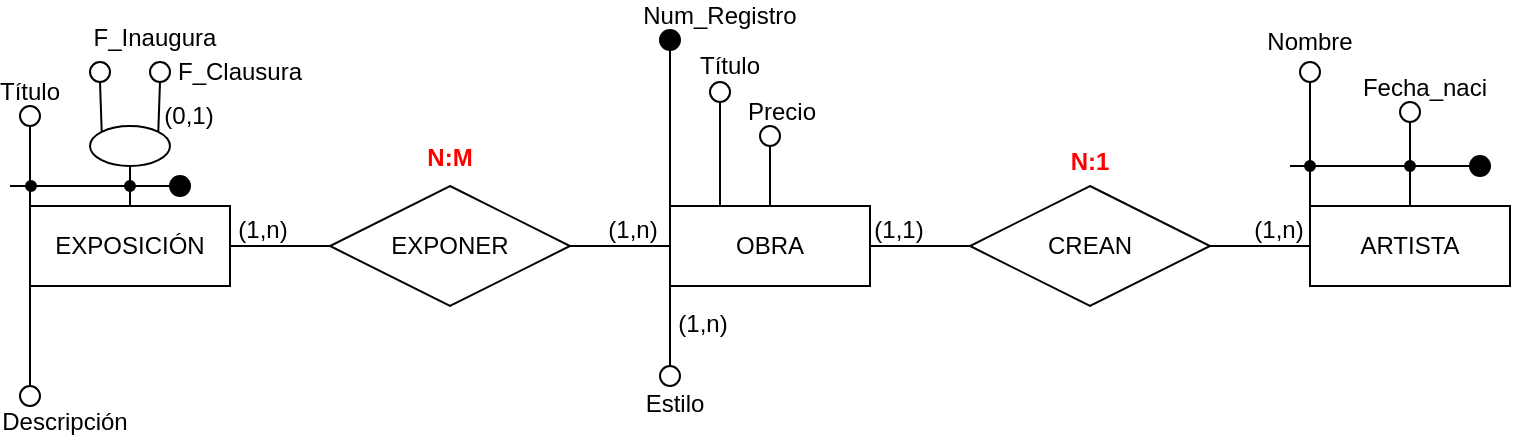<mxfile version="24.7.17" pages="2">
  <diagram id="jrr0dy3oa-D02tdQUbo1" name="ESQUEMA E-R">
    <mxGraphModel dx="757" dy="447" grid="1" gridSize="10" guides="1" tooltips="1" connect="1" arrows="1" fold="1" page="1" pageScale="1" pageWidth="827" pageHeight="1169" math="0" shadow="0">
      <root>
        <mxCell id="0" />
        <mxCell id="1" parent="0" />
        <mxCell id="ZvWubD1o9befK8H699vl-6" style="edgeStyle=orthogonalEdgeStyle;rounded=0;orthogonalLoop=1;jettySize=auto;html=1;exitX=1;exitY=0.5;exitDx=0;exitDy=0;entryX=0;entryY=0.5;entryDx=0;entryDy=0;endArrow=none;endFill=0;" parent="1" source="ZvWubD1o9befK8H699vl-1" target="ZvWubD1o9befK8H699vl-4" edge="1">
          <mxGeometry relative="1" as="geometry" />
        </mxCell>
        <mxCell id="ZvWubD1o9befK8H699vl-11" style="edgeStyle=orthogonalEdgeStyle;rounded=0;orthogonalLoop=1;jettySize=auto;html=1;exitX=0;exitY=0;exitDx=0;exitDy=0;entryX=0.5;entryY=1;entryDx=0;entryDy=0;endArrow=none;endFill=0;" parent="1" source="ZvWubD1o9befK8H699vl-1" target="ZvWubD1o9befK8H699vl-10" edge="1">
          <mxGeometry relative="1" as="geometry" />
        </mxCell>
        <mxCell id="ZvWubD1o9befK8H699vl-23" style="edgeStyle=orthogonalEdgeStyle;rounded=0;orthogonalLoop=1;jettySize=auto;html=1;exitX=0;exitY=1;exitDx=0;exitDy=0;entryX=0.5;entryY=0;entryDx=0;entryDy=0;endArrow=none;endFill=0;" parent="1" source="ZvWubD1o9befK8H699vl-1" target="ZvWubD1o9befK8H699vl-22" edge="1">
          <mxGeometry relative="1" as="geometry" />
        </mxCell>
        <mxCell id="ZvWubD1o9befK8H699vl-26" style="edgeStyle=orthogonalEdgeStyle;rounded=0;orthogonalLoop=1;jettySize=auto;html=1;exitX=0.5;exitY=0;exitDx=0;exitDy=0;entryX=0.5;entryY=1;entryDx=0;entryDy=0;endArrow=none;endFill=0;" parent="1" source="ZvWubD1o9befK8H699vl-1" target="ZvWubD1o9befK8H699vl-25" edge="1">
          <mxGeometry relative="1" as="geometry" />
        </mxCell>
        <mxCell id="ZvWubD1o9befK8H699vl-1" value="EXPOSICIÓN" style="whiteSpace=wrap;html=1;align=center;" parent="1" vertex="1">
          <mxGeometry x="20" y="230" width="100" height="40" as="geometry" />
        </mxCell>
        <mxCell id="ZvWubD1o9befK8H699vl-8" style="edgeStyle=orthogonalEdgeStyle;rounded=0;orthogonalLoop=1;jettySize=auto;html=1;exitX=1;exitY=0.5;exitDx=0;exitDy=0;entryX=0;entryY=0.5;entryDx=0;entryDy=0;endArrow=none;endFill=0;" parent="1" source="ZvWubD1o9befK8H699vl-2" target="ZvWubD1o9befK8H699vl-5" edge="1">
          <mxGeometry relative="1" as="geometry" />
        </mxCell>
        <mxCell id="ZvWubD1o9befK8H699vl-39" style="edgeStyle=orthogonalEdgeStyle;rounded=0;orthogonalLoop=1;jettySize=auto;html=1;exitX=0;exitY=0;exitDx=0;exitDy=0;entryX=0.5;entryY=1;entryDx=0;entryDy=0;endArrow=none;endFill=0;" parent="1" source="ZvWubD1o9befK8H699vl-2" target="ZvWubD1o9befK8H699vl-38" edge="1">
          <mxGeometry relative="1" as="geometry" />
        </mxCell>
        <mxCell id="ZvWubD1o9befK8H699vl-41" style="edgeStyle=orthogonalEdgeStyle;rounded=0;orthogonalLoop=1;jettySize=auto;html=1;exitX=0.25;exitY=0;exitDx=0;exitDy=0;entryX=0.5;entryY=1;entryDx=0;entryDy=0;endArrow=none;endFill=0;" parent="1" source="ZvWubD1o9befK8H699vl-2" target="ZvWubD1o9befK8H699vl-40" edge="1">
          <mxGeometry relative="1" as="geometry" />
        </mxCell>
        <mxCell id="ZvWubD1o9befK8H699vl-43" style="edgeStyle=orthogonalEdgeStyle;rounded=0;orthogonalLoop=1;jettySize=auto;html=1;exitX=0.5;exitY=0;exitDx=0;exitDy=0;entryX=0.5;entryY=1;entryDx=0;entryDy=0;endArrow=none;endFill=0;" parent="1" source="ZvWubD1o9befK8H699vl-2" target="ZvWubD1o9befK8H699vl-42" edge="1">
          <mxGeometry relative="1" as="geometry" />
        </mxCell>
        <mxCell id="ZvWubD1o9befK8H699vl-50" style="edgeStyle=orthogonalEdgeStyle;rounded=0;orthogonalLoop=1;jettySize=auto;html=1;exitX=0;exitY=1;exitDx=0;exitDy=0;entryX=0.5;entryY=0;entryDx=0;entryDy=0;endArrow=none;endFill=0;" parent="1" source="ZvWubD1o9befK8H699vl-2" target="ZvWubD1o9befK8H699vl-49" edge="1">
          <mxGeometry relative="1" as="geometry" />
        </mxCell>
        <mxCell id="ZvWubD1o9befK8H699vl-2" value="OBRA" style="whiteSpace=wrap;html=1;align=center;" parent="1" vertex="1">
          <mxGeometry x="340" y="230" width="100" height="40" as="geometry" />
        </mxCell>
        <mxCell id="ZvWubD1o9befK8H699vl-54" style="edgeStyle=orthogonalEdgeStyle;rounded=0;orthogonalLoop=1;jettySize=auto;html=1;exitX=0;exitY=0;exitDx=0;exitDy=0;entryX=0.5;entryY=1;entryDx=0;entryDy=0;endArrow=none;endFill=0;" parent="1" source="ZvWubD1o9befK8H699vl-3" target="ZvWubD1o9befK8H699vl-53" edge="1">
          <mxGeometry relative="1" as="geometry" />
        </mxCell>
        <mxCell id="ZvWubD1o9befK8H699vl-3" value="ARTISTA" style="whiteSpace=wrap;html=1;align=center;" parent="1" vertex="1">
          <mxGeometry x="660" y="230" width="100" height="40" as="geometry" />
        </mxCell>
        <mxCell id="ZvWubD1o9befK8H699vl-7" style="edgeStyle=orthogonalEdgeStyle;rounded=0;orthogonalLoop=1;jettySize=auto;html=1;exitX=1;exitY=0.5;exitDx=0;exitDy=0;endArrow=none;endFill=0;" parent="1" source="ZvWubD1o9befK8H699vl-4" target="ZvWubD1o9befK8H699vl-2" edge="1">
          <mxGeometry relative="1" as="geometry" />
        </mxCell>
        <mxCell id="ZvWubD1o9befK8H699vl-4" value="EXPONER" style="shape=rhombus;perimeter=rhombusPerimeter;whiteSpace=wrap;html=1;align=center;" parent="1" vertex="1">
          <mxGeometry x="170" y="220" width="120" height="60" as="geometry" />
        </mxCell>
        <mxCell id="ZvWubD1o9befK8H699vl-9" style="edgeStyle=orthogonalEdgeStyle;rounded=0;orthogonalLoop=1;jettySize=auto;html=1;exitX=1;exitY=0.5;exitDx=0;exitDy=0;entryX=0;entryY=0.5;entryDx=0;entryDy=0;endArrow=none;endFill=0;" parent="1" source="ZvWubD1o9befK8H699vl-5" target="ZvWubD1o9befK8H699vl-3" edge="1">
          <mxGeometry relative="1" as="geometry" />
        </mxCell>
        <mxCell id="ZvWubD1o9befK8H699vl-5" value="CREAN" style="shape=rhombus;perimeter=rhombusPerimeter;whiteSpace=wrap;html=1;align=center;" parent="1" vertex="1">
          <mxGeometry x="490" y="220" width="120" height="60" as="geometry" />
        </mxCell>
        <mxCell id="ZvWubD1o9befK8H699vl-10" value="" style="ellipse;whiteSpace=wrap;html=1;aspect=fixed;" parent="1" vertex="1">
          <mxGeometry x="15" y="180" width="10" height="10" as="geometry" />
        </mxCell>
        <mxCell id="ZvWubD1o9befK8H699vl-21" value="Título" style="text;html=1;strokeColor=none;fillColor=none;align=center;verticalAlign=middle;whiteSpace=wrap;rounded=0;" parent="1" vertex="1">
          <mxGeometry x="5" y="168" width="30" height="10" as="geometry" />
        </mxCell>
        <mxCell id="ZvWubD1o9befK8H699vl-22" value="" style="ellipse;whiteSpace=wrap;html=1;aspect=fixed;" parent="1" vertex="1">
          <mxGeometry x="15" y="320" width="10" height="10" as="geometry" />
        </mxCell>
        <mxCell id="ZvWubD1o9befK8H699vl-24" value="Descripción" style="text;html=1;strokeColor=none;fillColor=none;align=center;verticalAlign=middle;whiteSpace=wrap;rounded=0;" parent="1" vertex="1">
          <mxGeometry x="5" y="333" width="65" height="10" as="geometry" />
        </mxCell>
        <mxCell id="ZvWubD1o9befK8H699vl-25" value="" style="ellipse;whiteSpace=wrap;html=1;" parent="1" vertex="1">
          <mxGeometry x="50" y="190" width="40" height="20" as="geometry" />
        </mxCell>
        <mxCell id="ZvWubD1o9befK8H699vl-29" style="edgeStyle=orthogonalEdgeStyle;rounded=0;orthogonalLoop=1;jettySize=auto;html=1;exitX=0.5;exitY=1;exitDx=0;exitDy=0;entryX=0;entryY=0;entryDx=0;entryDy=0;endArrow=none;endFill=0;" parent="1" source="ZvWubD1o9befK8H699vl-27" target="ZvWubD1o9befK8H699vl-25" edge="1">
          <mxGeometry relative="1" as="geometry" />
        </mxCell>
        <mxCell id="ZvWubD1o9befK8H699vl-27" value="" style="ellipse;whiteSpace=wrap;html=1;aspect=fixed;" parent="1" vertex="1">
          <mxGeometry x="50" y="158" width="10" height="10" as="geometry" />
        </mxCell>
        <mxCell id="ZvWubD1o9befK8H699vl-30" style="edgeStyle=orthogonalEdgeStyle;rounded=0;orthogonalLoop=1;jettySize=auto;html=1;exitX=0.5;exitY=1;exitDx=0;exitDy=0;entryX=1;entryY=0;entryDx=0;entryDy=0;endArrow=none;endFill=0;" parent="1" source="ZvWubD1o9befK8H699vl-28" target="ZvWubD1o9befK8H699vl-25" edge="1">
          <mxGeometry relative="1" as="geometry" />
        </mxCell>
        <mxCell id="ZvWubD1o9befK8H699vl-28" value="" style="ellipse;whiteSpace=wrap;html=1;aspect=fixed;" parent="1" vertex="1">
          <mxGeometry x="80" y="158" width="10" height="10" as="geometry" />
        </mxCell>
        <mxCell id="ZvWubD1o9befK8H699vl-31" value="F_Inaugura" style="text;html=1;strokeColor=none;fillColor=none;align=center;verticalAlign=middle;whiteSpace=wrap;rounded=0;" parent="1" vertex="1">
          <mxGeometry x="50" y="140" width="65" height="12" as="geometry" />
        </mxCell>
        <mxCell id="ZvWubD1o9befK8H699vl-32" value="F_Clausura" style="text;html=1;strokeColor=none;fillColor=none;align=center;verticalAlign=middle;whiteSpace=wrap;rounded=0;" parent="1" vertex="1">
          <mxGeometry x="90" y="158" width="70" height="10" as="geometry" />
        </mxCell>
        <mxCell id="ZvWubD1o9befK8H699vl-33" value="(0,1)" style="text;html=1;strokeColor=none;fillColor=none;align=center;verticalAlign=middle;whiteSpace=wrap;rounded=0;" parent="1" vertex="1">
          <mxGeometry x="87" y="180" width="25" height="10" as="geometry" />
        </mxCell>
        <mxCell id="ZvWubD1o9befK8H699vl-34" value="" style="line;strokeWidth=1;rotatable=0;dashed=0;labelPosition=right;align=left;verticalAlign=middle;spacingTop=0;spacingLeft=6;points=[];portConstraint=eastwest;" parent="1" vertex="1">
          <mxGeometry x="10" y="215" width="80" height="10" as="geometry" />
        </mxCell>
        <mxCell id="ZvWubD1o9befK8H699vl-35" value="" style="ellipse;whiteSpace=wrap;html=1;aspect=fixed;fillColor=#000000;" parent="1" vertex="1">
          <mxGeometry x="90" y="215" width="10" height="10" as="geometry" />
        </mxCell>
        <mxCell id="ZvWubD1o9befK8H699vl-36" value="" style="ellipse;whiteSpace=wrap;html=1;aspect=fixed;fillColor=#000000;" parent="1" vertex="1">
          <mxGeometry x="18" y="217.5" width="5" height="5" as="geometry" />
        </mxCell>
        <mxCell id="ZvWubD1o9befK8H699vl-37" value="" style="ellipse;whiteSpace=wrap;html=1;aspect=fixed;fillColor=#000000;" parent="1" vertex="1">
          <mxGeometry x="67.5" y="217.5" width="5" height="5" as="geometry" />
        </mxCell>
        <mxCell id="ZvWubD1o9befK8H699vl-38" value="" style="ellipse;whiteSpace=wrap;html=1;aspect=fixed;fillColor=#000000;" parent="1" vertex="1">
          <mxGeometry x="335" y="142" width="10" height="10" as="geometry" />
        </mxCell>
        <mxCell id="ZvWubD1o9befK8H699vl-40" value="" style="ellipse;whiteSpace=wrap;html=1;aspect=fixed;" parent="1" vertex="1">
          <mxGeometry x="360" y="168" width="10" height="10" as="geometry" />
        </mxCell>
        <mxCell id="ZvWubD1o9befK8H699vl-42" value="" style="ellipse;whiteSpace=wrap;html=1;aspect=fixed;" parent="1" vertex="1">
          <mxGeometry x="385" y="190" width="10" height="10" as="geometry" />
        </mxCell>
        <mxCell id="ZvWubD1o9befK8H699vl-44" value="Num_Registro" style="text;html=1;strokeColor=none;fillColor=none;align=center;verticalAlign=middle;whiteSpace=wrap;rounded=0;" parent="1" vertex="1">
          <mxGeometry x="325" y="130" width="80" height="9" as="geometry" />
        </mxCell>
        <mxCell id="ZvWubD1o9befK8H699vl-45" value="Título" style="text;html=1;strokeColor=none;fillColor=none;align=center;verticalAlign=middle;whiteSpace=wrap;rounded=0;" parent="1" vertex="1">
          <mxGeometry x="355" y="156" width="30" height="8" as="geometry" />
        </mxCell>
        <mxCell id="ZvWubD1o9befK8H699vl-46" value="Precio" style="text;html=1;strokeColor=none;fillColor=none;align=center;verticalAlign=middle;whiteSpace=wrap;rounded=0;" parent="1" vertex="1">
          <mxGeometry x="378" y="178" width="36" height="10" as="geometry" />
        </mxCell>
        <mxCell id="ZvWubD1o9befK8H699vl-49" value="" style="ellipse;whiteSpace=wrap;html=1;aspect=fixed;" parent="1" vertex="1">
          <mxGeometry x="335" y="310" width="10" height="10" as="geometry" />
        </mxCell>
        <mxCell id="ZvWubD1o9befK8H699vl-51" value="Estilo" style="text;html=1;strokeColor=none;fillColor=none;align=center;verticalAlign=middle;whiteSpace=wrap;rounded=0;" parent="1" vertex="1">
          <mxGeometry x="325" y="324" width="35" height="10" as="geometry" />
        </mxCell>
        <mxCell id="ZvWubD1o9befK8H699vl-52" value="(1,n)" style="text;html=1;strokeColor=none;fillColor=none;align=center;verticalAlign=middle;whiteSpace=wrap;rounded=0;" parent="1" vertex="1">
          <mxGeometry x="344" y="284" width="25" height="10" as="geometry" />
        </mxCell>
        <mxCell id="ZvWubD1o9befK8H699vl-53" value="" style="ellipse;whiteSpace=wrap;html=1;aspect=fixed;" parent="1" vertex="1">
          <mxGeometry x="655" y="158" width="10" height="10" as="geometry" />
        </mxCell>
        <mxCell id="ZvWubD1o9befK8H699vl-58" style="edgeStyle=orthogonalEdgeStyle;rounded=0;orthogonalLoop=1;jettySize=auto;html=1;exitX=0.5;exitY=1;exitDx=0;exitDy=0;entryX=0.5;entryY=0;entryDx=0;entryDy=0;endArrow=none;endFill=0;" parent="1" source="ZvWubD1o9befK8H699vl-55" target="ZvWubD1o9befK8H699vl-3" edge="1">
          <mxGeometry relative="1" as="geometry" />
        </mxCell>
        <mxCell id="ZvWubD1o9befK8H699vl-55" value="" style="ellipse;whiteSpace=wrap;html=1;aspect=fixed;" parent="1" vertex="1">
          <mxGeometry x="705" y="178" width="10" height="10" as="geometry" />
        </mxCell>
        <mxCell id="ZvWubD1o9befK8H699vl-56" value="Nombre" style="text;html=1;strokeColor=none;fillColor=none;align=center;verticalAlign=middle;whiteSpace=wrap;rounded=0;" parent="1" vertex="1">
          <mxGeometry x="635" y="144" width="50" height="8" as="geometry" />
        </mxCell>
        <mxCell id="ZvWubD1o9befK8H699vl-57" value="Fecha_naci" style="text;html=1;strokeColor=none;fillColor=none;align=center;verticalAlign=middle;whiteSpace=wrap;rounded=0;" parent="1" vertex="1">
          <mxGeometry x="685" y="164" width="65" height="14" as="geometry" />
        </mxCell>
        <mxCell id="ZvWubD1o9befK8H699vl-59" value="" style="endArrow=none;html=1;rounded=0;" parent="1" source="ZvWubD1o9befK8H699vl-64" edge="1">
          <mxGeometry width="50" height="50" relative="1" as="geometry">
            <mxPoint x="650" y="210" as="sourcePoint" />
            <mxPoint x="740" y="210" as="targetPoint" />
          </mxGeometry>
        </mxCell>
        <mxCell id="ZvWubD1o9befK8H699vl-60" value="" style="ellipse;whiteSpace=wrap;html=1;aspect=fixed;fillColor=#000000;" parent="1" vertex="1">
          <mxGeometry x="740" y="205" width="10" height="10" as="geometry" />
        </mxCell>
        <mxCell id="ZvWubD1o9befK8H699vl-61" value="" style="endArrow=none;html=1;rounded=0;" parent="1" target="ZvWubD1o9befK8H699vl-62" edge="1">
          <mxGeometry width="50" height="50" relative="1" as="geometry">
            <mxPoint x="650" y="210" as="sourcePoint" />
            <mxPoint x="740" y="210" as="targetPoint" />
          </mxGeometry>
        </mxCell>
        <mxCell id="ZvWubD1o9befK8H699vl-62" value="" style="ellipse;whiteSpace=wrap;html=1;aspect=fixed;fillColor=#000000;" parent="1" vertex="1">
          <mxGeometry x="657.5" y="207.5" width="5" height="5" as="geometry" />
        </mxCell>
        <mxCell id="ZvWubD1o9befK8H699vl-63" value="" style="endArrow=none;html=1;rounded=0;" parent="1" source="ZvWubD1o9befK8H699vl-62" target="ZvWubD1o9befK8H699vl-64" edge="1">
          <mxGeometry width="50" height="50" relative="1" as="geometry">
            <mxPoint x="663" y="210" as="sourcePoint" />
            <mxPoint x="740" y="210" as="targetPoint" />
          </mxGeometry>
        </mxCell>
        <mxCell id="ZvWubD1o9befK8H699vl-64" value="" style="ellipse;whiteSpace=wrap;html=1;aspect=fixed;fillColor=#000000;" parent="1" vertex="1">
          <mxGeometry x="707.5" y="207.5" width="5" height="5" as="geometry" />
        </mxCell>
        <mxCell id="ZvWubD1o9befK8H699vl-65" value="(1,n)" style="text;html=1;strokeColor=none;fillColor=none;align=center;verticalAlign=middle;whiteSpace=wrap;rounded=0;" parent="1" vertex="1">
          <mxGeometry x="124" y="237" width="25" height="10" as="geometry" />
        </mxCell>
        <mxCell id="ZvWubD1o9befK8H699vl-66" value="(1,n)" style="text;html=1;strokeColor=none;fillColor=none;align=center;verticalAlign=middle;whiteSpace=wrap;rounded=0;" parent="1" vertex="1">
          <mxGeometry x="309" y="237" width="25" height="10" as="geometry" />
        </mxCell>
        <mxCell id="ZvWubD1o9befK8H699vl-67" value="(1,1)" style="text;html=1;strokeColor=none;fillColor=none;align=center;verticalAlign=middle;whiteSpace=wrap;rounded=0;" parent="1" vertex="1">
          <mxGeometry x="442" y="237" width="25" height="10" as="geometry" />
        </mxCell>
        <mxCell id="ZvWubD1o9befK8H699vl-68" value="(1,n)" style="text;html=1;strokeColor=none;fillColor=none;align=center;verticalAlign=middle;whiteSpace=wrap;rounded=0;" parent="1" vertex="1">
          <mxGeometry x="632" y="237" width="25" height="10" as="geometry" />
        </mxCell>
        <mxCell id="-kc0M5f4T7qdMmToroDp-1" value="N:M" style="text;html=1;strokeColor=none;fillColor=none;align=center;verticalAlign=middle;whiteSpace=wrap;rounded=0;fontStyle=1;fontColor=#FF0000;" vertex="1" parent="1">
          <mxGeometry x="215" y="198.5" width="30" height="15" as="geometry" />
        </mxCell>
        <mxCell id="-kc0M5f4T7qdMmToroDp-2" value="N:1" style="text;html=1;strokeColor=none;fillColor=none;align=center;verticalAlign=middle;whiteSpace=wrap;rounded=0;fontStyle=1;fontColor=#FF0000;" vertex="1" parent="1">
          <mxGeometry x="535" y="200.5" width="30" height="15" as="geometry" />
        </mxCell>
      </root>
    </mxGraphModel>
  </diagram>
  <diagram id="9lboRr9aPYP1Yb2u0_Dd" name="ESQUEMA LÓGICO">
    <mxGraphModel dx="794" dy="564" grid="1" gridSize="10" guides="1" tooltips="1" connect="1" arrows="1" fold="1" page="1" pageScale="1" pageWidth="827" pageHeight="1169" math="0" shadow="0">
      <root>
        <mxCell id="0" />
        <mxCell id="1" parent="0" />
        <mxCell id="c4gCtp2FfZ46eNcWPrZb-1" value="EXPOSICIONES" style="shape=table;startSize=30;container=1;collapsible=1;childLayout=tableLayout;fixedRows=1;rowLines=0;fontStyle=1;align=center;resizeLast=1;html=1;" parent="1" vertex="1">
          <mxGeometry x="80" y="420" width="180" height="150" as="geometry" />
        </mxCell>
        <mxCell id="c4gCtp2FfZ46eNcWPrZb-2" value="" style="shape=tableRow;horizontal=0;startSize=0;swimlaneHead=0;swimlaneBody=0;fillColor=none;collapsible=0;dropTarget=0;points=[[0,0.5],[1,0.5]];portConstraint=eastwest;top=0;left=0;right=0;bottom=1;" parent="c4gCtp2FfZ46eNcWPrZb-1" vertex="1">
          <mxGeometry y="30" width="180" height="30" as="geometry" />
        </mxCell>
        <mxCell id="c4gCtp2FfZ46eNcWPrZb-3" value="PK" style="shape=partialRectangle;connectable=0;fillColor=none;top=0;left=0;bottom=0;right=0;fontStyle=1;overflow=hidden;whiteSpace=wrap;html=1;" parent="c4gCtp2FfZ46eNcWPrZb-2" vertex="1">
          <mxGeometry width="30" height="30" as="geometry">
            <mxRectangle width="30" height="30" as="alternateBounds" />
          </mxGeometry>
        </mxCell>
        <mxCell id="c4gCtp2FfZ46eNcWPrZb-4" value="ID_exposición" style="shape=partialRectangle;connectable=0;fillColor=none;top=0;left=0;bottom=0;right=0;align=left;spacingLeft=6;fontStyle=5;overflow=hidden;whiteSpace=wrap;html=1;" parent="c4gCtp2FfZ46eNcWPrZb-2" vertex="1">
          <mxGeometry x="30" width="150" height="30" as="geometry">
            <mxRectangle width="150" height="30" as="alternateBounds" />
          </mxGeometry>
        </mxCell>
        <mxCell id="c4gCtp2FfZ46eNcWPrZb-5" value="" style="shape=tableRow;horizontal=0;startSize=0;swimlaneHead=0;swimlaneBody=0;fillColor=none;collapsible=0;dropTarget=0;points=[[0,0.5],[1,0.5]];portConstraint=eastwest;top=0;left=0;right=0;bottom=0;" parent="c4gCtp2FfZ46eNcWPrZb-1" vertex="1">
          <mxGeometry y="60" width="180" height="30" as="geometry" />
        </mxCell>
        <mxCell id="c4gCtp2FfZ46eNcWPrZb-6" value="" style="shape=partialRectangle;connectable=0;fillColor=none;top=0;left=0;bottom=0;right=0;editable=1;overflow=hidden;whiteSpace=wrap;html=1;" parent="c4gCtp2FfZ46eNcWPrZb-5" vertex="1">
          <mxGeometry width="30" height="30" as="geometry">
            <mxRectangle width="30" height="30" as="alternateBounds" />
          </mxGeometry>
        </mxCell>
        <mxCell id="c4gCtp2FfZ46eNcWPrZb-7" value="Título" style="shape=partialRectangle;connectable=0;fillColor=none;top=0;left=0;bottom=0;right=0;align=left;spacingLeft=6;overflow=hidden;whiteSpace=wrap;html=1;" parent="c4gCtp2FfZ46eNcWPrZb-5" vertex="1">
          <mxGeometry x="30" width="150" height="30" as="geometry">
            <mxRectangle width="150" height="30" as="alternateBounds" />
          </mxGeometry>
        </mxCell>
        <mxCell id="c4gCtp2FfZ46eNcWPrZb-8" value="" style="shape=tableRow;horizontal=0;startSize=0;swimlaneHead=0;swimlaneBody=0;fillColor=none;collapsible=0;dropTarget=0;points=[[0,0.5],[1,0.5]];portConstraint=eastwest;top=0;left=0;right=0;bottom=0;" parent="c4gCtp2FfZ46eNcWPrZb-1" vertex="1">
          <mxGeometry y="90" width="180" height="30" as="geometry" />
        </mxCell>
        <mxCell id="c4gCtp2FfZ46eNcWPrZb-9" value="" style="shape=partialRectangle;connectable=0;fillColor=none;top=0;left=0;bottom=0;right=0;editable=1;overflow=hidden;whiteSpace=wrap;html=1;" parent="c4gCtp2FfZ46eNcWPrZb-8" vertex="1">
          <mxGeometry width="30" height="30" as="geometry">
            <mxRectangle width="30" height="30" as="alternateBounds" />
          </mxGeometry>
        </mxCell>
        <mxCell id="c4gCtp2FfZ46eNcWPrZb-10" value="Descripción" style="shape=partialRectangle;connectable=0;fillColor=none;top=0;left=0;bottom=0;right=0;align=left;spacingLeft=6;overflow=hidden;whiteSpace=wrap;html=1;" parent="c4gCtp2FfZ46eNcWPrZb-8" vertex="1">
          <mxGeometry x="30" width="150" height="30" as="geometry">
            <mxRectangle width="150" height="30" as="alternateBounds" />
          </mxGeometry>
        </mxCell>
        <mxCell id="c4gCtp2FfZ46eNcWPrZb-11" value="" style="shape=tableRow;horizontal=0;startSize=0;swimlaneHead=0;swimlaneBody=0;fillColor=none;collapsible=0;dropTarget=0;points=[[0,0.5],[1,0.5]];portConstraint=eastwest;top=0;left=0;right=0;bottom=0;" parent="c4gCtp2FfZ46eNcWPrZb-1" vertex="1">
          <mxGeometry y="120" width="180" height="30" as="geometry" />
        </mxCell>
        <mxCell id="c4gCtp2FfZ46eNcWPrZb-12" value="" style="shape=partialRectangle;connectable=0;fillColor=none;top=0;left=0;bottom=0;right=0;editable=1;overflow=hidden;whiteSpace=wrap;html=1;" parent="c4gCtp2FfZ46eNcWPrZb-11" vertex="1">
          <mxGeometry width="30" height="30" as="geometry">
            <mxRectangle width="30" height="30" as="alternateBounds" />
          </mxGeometry>
        </mxCell>
        <mxCell id="c4gCtp2FfZ46eNcWPrZb-13" value="Fecha_inauguración" style="shape=partialRectangle;connectable=0;fillColor=none;top=0;left=0;bottom=0;right=0;align=left;spacingLeft=6;overflow=hidden;whiteSpace=wrap;html=1;" parent="c4gCtp2FfZ46eNcWPrZb-11" vertex="1">
          <mxGeometry x="30" width="150" height="30" as="geometry">
            <mxRectangle width="150" height="30" as="alternateBounds" />
          </mxGeometry>
        </mxCell>
        <mxCell id="9rcpjFsS48uC6yrNWCzw-1" value="FECHAS_CLAUSURA" style="shape=table;startSize=30;container=1;collapsible=1;childLayout=tableLayout;fixedRows=1;rowLines=0;fontStyle=1;align=center;resizeLast=1;html=1;" parent="1" vertex="1">
          <mxGeometry x="80" y="270" width="180" height="120" as="geometry" />
        </mxCell>
        <mxCell id="9rcpjFsS48uC6yrNWCzw-17" value="" style="shape=tableRow;horizontal=0;startSize=0;swimlaneHead=0;swimlaneBody=0;fillColor=none;collapsible=0;dropTarget=0;points=[[0,0.5],[1,0.5]];portConstraint=eastwest;top=0;left=0;right=0;bottom=0;" parent="9rcpjFsS48uC6yrNWCzw-1" vertex="1">
          <mxGeometry y="30" width="180" height="30" as="geometry" />
        </mxCell>
        <mxCell id="9rcpjFsS48uC6yrNWCzw-18" value="PK" style="shape=partialRectangle;connectable=0;fillColor=none;top=0;left=0;bottom=0;right=0;fontStyle=1;overflow=hidden;whiteSpace=wrap;html=1;" parent="9rcpjFsS48uC6yrNWCzw-17" vertex="1">
          <mxGeometry width="30" height="30" as="geometry">
            <mxRectangle width="30" height="30" as="alternateBounds" />
          </mxGeometry>
        </mxCell>
        <mxCell id="9rcpjFsS48uC6yrNWCzw-19" value="ID_fecha_clausura" style="shape=partialRectangle;connectable=0;fillColor=none;top=0;left=0;bottom=0;right=0;align=left;spacingLeft=6;fontStyle=5;overflow=hidden;whiteSpace=wrap;html=1;" parent="9rcpjFsS48uC6yrNWCzw-17" vertex="1">
          <mxGeometry x="30" width="150" height="30" as="geometry">
            <mxRectangle width="150" height="30" as="alternateBounds" />
          </mxGeometry>
        </mxCell>
        <mxCell id="9rcpjFsS48uC6yrNWCzw-2" value="" style="shape=tableRow;horizontal=0;startSize=0;swimlaneHead=0;swimlaneBody=0;fillColor=none;collapsible=0;dropTarget=0;points=[[0,0.5],[1,0.5]];portConstraint=eastwest;top=0;left=0;right=0;bottom=1;" parent="9rcpjFsS48uC6yrNWCzw-1" vertex="1">
          <mxGeometry y="60" width="180" height="30" as="geometry" />
        </mxCell>
        <mxCell id="9rcpjFsS48uC6yrNWCzw-3" value="FK" style="shape=partialRectangle;connectable=0;fillColor=none;top=0;left=0;bottom=0;right=0;fontStyle=0;overflow=hidden;whiteSpace=wrap;html=1;" parent="9rcpjFsS48uC6yrNWCzw-2" vertex="1">
          <mxGeometry width="30" height="30" as="geometry">
            <mxRectangle width="30" height="30" as="alternateBounds" />
          </mxGeometry>
        </mxCell>
        <mxCell id="9rcpjFsS48uC6yrNWCzw-4" value="ID_exposición" style="shape=partialRectangle;connectable=0;fillColor=none;top=0;left=0;bottom=0;right=0;align=left;spacingLeft=6;fontStyle=4;overflow=hidden;whiteSpace=wrap;html=1;" parent="9rcpjFsS48uC6yrNWCzw-2" vertex="1">
          <mxGeometry x="30" width="150" height="30" as="geometry">
            <mxRectangle width="150" height="30" as="alternateBounds" />
          </mxGeometry>
        </mxCell>
        <mxCell id="9rcpjFsS48uC6yrNWCzw-11" value="" style="shape=tableRow;horizontal=0;startSize=0;swimlaneHead=0;swimlaneBody=0;fillColor=none;collapsible=0;dropTarget=0;points=[[0,0.5],[1,0.5]];portConstraint=eastwest;top=0;left=0;right=0;bottom=0;" parent="9rcpjFsS48uC6yrNWCzw-1" vertex="1">
          <mxGeometry y="90" width="180" height="30" as="geometry" />
        </mxCell>
        <mxCell id="9rcpjFsS48uC6yrNWCzw-12" value="" style="shape=partialRectangle;connectable=0;fillColor=none;top=0;left=0;bottom=0;right=0;editable=1;overflow=hidden;whiteSpace=wrap;html=1;" parent="9rcpjFsS48uC6yrNWCzw-11" vertex="1">
          <mxGeometry width="30" height="30" as="geometry">
            <mxRectangle width="30" height="30" as="alternateBounds" />
          </mxGeometry>
        </mxCell>
        <mxCell id="9rcpjFsS48uC6yrNWCzw-13" value="Fecha" style="shape=partialRectangle;connectable=0;fillColor=none;top=0;left=0;bottom=0;right=0;align=left;spacingLeft=6;overflow=hidden;whiteSpace=wrap;html=1;" parent="9rcpjFsS48uC6yrNWCzw-11" vertex="1">
          <mxGeometry x="30" width="150" height="30" as="geometry">
            <mxRectangle width="150" height="30" as="alternateBounds" />
          </mxGeometry>
        </mxCell>
        <mxCell id="9rcpjFsS48uC6yrNWCzw-20" style="edgeStyle=orthogonalEdgeStyle;rounded=0;orthogonalLoop=1;jettySize=auto;html=1;exitX=0;exitY=0.5;exitDx=0;exitDy=0;entryX=0;entryY=0.5;entryDx=0;entryDy=0;endArrow=none;endFill=0;" parent="1" source="c4gCtp2FfZ46eNcWPrZb-2" target="9rcpjFsS48uC6yrNWCzw-2" edge="1">
          <mxGeometry relative="1" as="geometry" />
        </mxCell>
        <mxCell id="9rcpjFsS48uC6yrNWCzw-21" value="1" style="text;html=1;strokeColor=none;fillColor=none;align=center;verticalAlign=middle;whiteSpace=wrap;rounded=0;" parent="1" vertex="1">
          <mxGeometry x="70" y="320" width="10" height="20" as="geometry" />
        </mxCell>
        <mxCell id="9rcpjFsS48uC6yrNWCzw-22" value="1" style="text;html=1;strokeColor=none;fillColor=none;align=center;verticalAlign=middle;whiteSpace=wrap;rounded=0;" parent="1" vertex="1">
          <mxGeometry x="70" y="466" width="10" height="20" as="geometry" />
        </mxCell>
        <mxCell id="C6RfbS4eQZ4HKU1gtF4--1" value="ESTILOS" style="shape=table;startSize=30;container=1;collapsible=1;childLayout=tableLayout;fixedRows=1;rowLines=0;fontStyle=1;align=center;resizeLast=1;html=1;" parent="1" vertex="1">
          <mxGeometry x="340" y="270" width="180" height="120" as="geometry" />
        </mxCell>
        <mxCell id="C6RfbS4eQZ4HKU1gtF4--17" value="" style="shape=tableRow;horizontal=0;startSize=0;swimlaneHead=0;swimlaneBody=0;fillColor=none;collapsible=0;dropTarget=0;points=[[0,0.5],[1,0.5]];portConstraint=eastwest;top=0;left=0;right=0;bottom=0;" parent="C6RfbS4eQZ4HKU1gtF4--1" vertex="1">
          <mxGeometry y="30" width="180" height="30" as="geometry" />
        </mxCell>
        <mxCell id="C6RfbS4eQZ4HKU1gtF4--18" value="PK" style="shape=partialRectangle;connectable=0;fillColor=none;top=0;left=0;bottom=0;right=0;fontStyle=1;overflow=hidden;whiteSpace=wrap;html=1;" parent="C6RfbS4eQZ4HKU1gtF4--17" vertex="1">
          <mxGeometry width="30" height="30" as="geometry">
            <mxRectangle width="30" height="30" as="alternateBounds" />
          </mxGeometry>
        </mxCell>
        <mxCell id="C6RfbS4eQZ4HKU1gtF4--19" value="ID_estilo" style="shape=partialRectangle;connectable=0;fillColor=none;top=0;left=0;bottom=0;right=0;align=left;spacingLeft=6;fontStyle=5;overflow=hidden;whiteSpace=wrap;html=1;" parent="C6RfbS4eQZ4HKU1gtF4--17" vertex="1">
          <mxGeometry x="30" width="150" height="30" as="geometry">
            <mxRectangle width="150" height="30" as="alternateBounds" />
          </mxGeometry>
        </mxCell>
        <mxCell id="C6RfbS4eQZ4HKU1gtF4--2" value="" style="shape=tableRow;horizontal=0;startSize=0;swimlaneHead=0;swimlaneBody=0;fillColor=none;collapsible=0;dropTarget=0;points=[[0,0.5],[1,0.5]];portConstraint=eastwest;top=0;left=0;right=0;bottom=1;" parent="C6RfbS4eQZ4HKU1gtF4--1" vertex="1">
          <mxGeometry y="60" width="180" height="30" as="geometry" />
        </mxCell>
        <mxCell id="C6RfbS4eQZ4HKU1gtF4--3" value="FK" style="shape=partialRectangle;connectable=0;fillColor=none;top=0;left=0;bottom=0;right=0;fontStyle=0;overflow=hidden;whiteSpace=wrap;html=1;" parent="C6RfbS4eQZ4HKU1gtF4--2" vertex="1">
          <mxGeometry width="30" height="30" as="geometry">
            <mxRectangle width="30" height="30" as="alternateBounds" />
          </mxGeometry>
        </mxCell>
        <mxCell id="C6RfbS4eQZ4HKU1gtF4--4" value="Número_registro" style="shape=partialRectangle;connectable=0;fillColor=none;top=0;left=0;bottom=0;right=0;align=left;spacingLeft=6;fontStyle=0;overflow=hidden;whiteSpace=wrap;html=1;" parent="C6RfbS4eQZ4HKU1gtF4--2" vertex="1">
          <mxGeometry x="30" width="150" height="30" as="geometry">
            <mxRectangle width="150" height="30" as="alternateBounds" />
          </mxGeometry>
        </mxCell>
        <mxCell id="C6RfbS4eQZ4HKU1gtF4--5" value="" style="shape=tableRow;horizontal=0;startSize=0;swimlaneHead=0;swimlaneBody=0;fillColor=none;collapsible=0;dropTarget=0;points=[[0,0.5],[1,0.5]];portConstraint=eastwest;top=0;left=0;right=0;bottom=0;" parent="C6RfbS4eQZ4HKU1gtF4--1" vertex="1">
          <mxGeometry y="90" width="180" height="30" as="geometry" />
        </mxCell>
        <mxCell id="C6RfbS4eQZ4HKU1gtF4--6" value="" style="shape=partialRectangle;connectable=0;fillColor=none;top=0;left=0;bottom=0;right=0;editable=1;overflow=hidden;whiteSpace=wrap;html=1;" parent="C6RfbS4eQZ4HKU1gtF4--5" vertex="1">
          <mxGeometry width="30" height="30" as="geometry">
            <mxRectangle width="30" height="30" as="alternateBounds" />
          </mxGeometry>
        </mxCell>
        <mxCell id="C6RfbS4eQZ4HKU1gtF4--7" value="Nombre_estilo" style="shape=partialRectangle;connectable=0;fillColor=none;top=0;left=0;bottom=0;right=0;align=left;spacingLeft=6;overflow=hidden;whiteSpace=wrap;html=1;" parent="C6RfbS4eQZ4HKU1gtF4--5" vertex="1">
          <mxGeometry x="30" width="150" height="30" as="geometry">
            <mxRectangle width="150" height="30" as="alternateBounds" />
          </mxGeometry>
        </mxCell>
        <mxCell id="9rcpjFsS48uC6yrNWCzw-23" value="OBRAS" style="shape=table;startSize=30;container=1;collapsible=1;childLayout=tableLayout;fixedRows=1;rowLines=0;fontStyle=1;align=center;resizeLast=1;html=1;" parent="1" vertex="1">
          <mxGeometry x="589.97" y="410" width="180" height="150" as="geometry" />
        </mxCell>
        <mxCell id="UoIx4VkCo5RTUE-HzF3u-1" value="" style="shape=tableRow;horizontal=0;startSize=0;swimlaneHead=0;swimlaneBody=0;fillColor=none;collapsible=0;dropTarget=0;points=[[0,0.5],[1,0.5]];portConstraint=eastwest;top=0;left=0;right=0;bottom=0;" parent="9rcpjFsS48uC6yrNWCzw-23" vertex="1">
          <mxGeometry y="30" width="180" height="30" as="geometry" />
        </mxCell>
        <mxCell id="UoIx4VkCo5RTUE-HzF3u-2" value="PK" style="shape=partialRectangle;connectable=0;fillColor=none;top=0;left=0;bottom=0;right=0;fontStyle=1;overflow=hidden;whiteSpace=wrap;html=1;" parent="UoIx4VkCo5RTUE-HzF3u-1" vertex="1">
          <mxGeometry width="30" height="30" as="geometry">
            <mxRectangle width="30" height="30" as="alternateBounds" />
          </mxGeometry>
        </mxCell>
        <mxCell id="UoIx4VkCo5RTUE-HzF3u-3" value="Número_registro" style="shape=partialRectangle;connectable=0;fillColor=none;top=0;left=0;bottom=0;right=0;align=left;spacingLeft=6;fontStyle=5;overflow=hidden;whiteSpace=wrap;html=1;" parent="UoIx4VkCo5RTUE-HzF3u-1" vertex="1">
          <mxGeometry x="30" width="150" height="30" as="geometry">
            <mxRectangle width="150" height="30" as="alternateBounds" />
          </mxGeometry>
        </mxCell>
        <mxCell id="9rcpjFsS48uC6yrNWCzw-24" value="" style="shape=tableRow;horizontal=0;startSize=0;swimlaneHead=0;swimlaneBody=0;fillColor=none;collapsible=0;dropTarget=0;points=[[0,0.5],[1,0.5]];portConstraint=eastwest;top=0;left=0;right=0;bottom=1;" parent="9rcpjFsS48uC6yrNWCzw-23" vertex="1">
          <mxGeometry y="60" width="180" height="30" as="geometry" />
        </mxCell>
        <mxCell id="9rcpjFsS48uC6yrNWCzw-25" value="FK" style="shape=partialRectangle;connectable=0;fillColor=none;top=0;left=0;bottom=0;right=0;fontStyle=0;overflow=hidden;whiteSpace=wrap;html=1;" parent="9rcpjFsS48uC6yrNWCzw-24" vertex="1">
          <mxGeometry width="30" height="30" as="geometry">
            <mxRectangle width="30" height="30" as="alternateBounds" />
          </mxGeometry>
        </mxCell>
        <mxCell id="9rcpjFsS48uC6yrNWCzw-26" value="ID_artista" style="shape=partialRectangle;connectable=0;fillColor=none;top=0;left=0;bottom=0;right=0;align=left;spacingLeft=6;fontStyle=0;overflow=hidden;whiteSpace=wrap;html=1;" parent="9rcpjFsS48uC6yrNWCzw-24" vertex="1">
          <mxGeometry x="30" width="150" height="30" as="geometry">
            <mxRectangle width="150" height="30" as="alternateBounds" />
          </mxGeometry>
        </mxCell>
        <mxCell id="9rcpjFsS48uC6yrNWCzw-27" value="" style="shape=tableRow;horizontal=0;startSize=0;swimlaneHead=0;swimlaneBody=0;fillColor=none;collapsible=0;dropTarget=0;points=[[0,0.5],[1,0.5]];portConstraint=eastwest;top=0;left=0;right=0;bottom=0;" parent="9rcpjFsS48uC6yrNWCzw-23" vertex="1">
          <mxGeometry y="90" width="180" height="30" as="geometry" />
        </mxCell>
        <mxCell id="9rcpjFsS48uC6yrNWCzw-28" value="" style="shape=partialRectangle;connectable=0;fillColor=none;top=0;left=0;bottom=0;right=0;editable=1;overflow=hidden;whiteSpace=wrap;html=1;" parent="9rcpjFsS48uC6yrNWCzw-27" vertex="1">
          <mxGeometry width="30" height="30" as="geometry">
            <mxRectangle width="30" height="30" as="alternateBounds" />
          </mxGeometry>
        </mxCell>
        <mxCell id="9rcpjFsS48uC6yrNWCzw-29" value="Título" style="shape=partialRectangle;connectable=0;fillColor=none;top=0;left=0;bottom=0;right=0;align=left;spacingLeft=6;overflow=hidden;whiteSpace=wrap;html=1;" parent="9rcpjFsS48uC6yrNWCzw-27" vertex="1">
          <mxGeometry x="30" width="150" height="30" as="geometry">
            <mxRectangle width="150" height="30" as="alternateBounds" />
          </mxGeometry>
        </mxCell>
        <mxCell id="9rcpjFsS48uC6yrNWCzw-33" value="" style="shape=tableRow;horizontal=0;startSize=0;swimlaneHead=0;swimlaneBody=0;fillColor=none;collapsible=0;dropTarget=0;points=[[0,0.5],[1,0.5]];portConstraint=eastwest;top=0;left=0;right=0;bottom=0;" parent="9rcpjFsS48uC6yrNWCzw-23" vertex="1">
          <mxGeometry y="120" width="180" height="30" as="geometry" />
        </mxCell>
        <mxCell id="9rcpjFsS48uC6yrNWCzw-34" value="" style="shape=partialRectangle;connectable=0;fillColor=none;top=0;left=0;bottom=0;right=0;editable=1;overflow=hidden;whiteSpace=wrap;html=1;" parent="9rcpjFsS48uC6yrNWCzw-33" vertex="1">
          <mxGeometry width="30" height="30" as="geometry">
            <mxRectangle width="30" height="30" as="alternateBounds" />
          </mxGeometry>
        </mxCell>
        <mxCell id="9rcpjFsS48uC6yrNWCzw-35" value="Precio" style="shape=partialRectangle;connectable=0;fillColor=none;top=0;left=0;bottom=0;right=0;align=left;spacingLeft=6;overflow=hidden;whiteSpace=wrap;html=1;" parent="9rcpjFsS48uC6yrNWCzw-33" vertex="1">
          <mxGeometry x="30" width="150" height="30" as="geometry">
            <mxRectangle width="150" height="30" as="alternateBounds" />
          </mxGeometry>
        </mxCell>
        <mxCell id="C6RfbS4eQZ4HKU1gtF4--34" value="1" style="text;html=1;strokeColor=none;fillColor=none;align=center;verticalAlign=middle;whiteSpace=wrap;rounded=0;" parent="1" vertex="1">
          <mxGeometry x="575.97" y="490" width="10" height="20" as="geometry" />
        </mxCell>
        <mxCell id="C6RfbS4eQZ4HKU1gtF4--35" value="n" style="text;html=1;strokeColor=none;fillColor=none;align=center;verticalAlign=middle;whiteSpace=wrap;rounded=0;" parent="1" vertex="1">
          <mxGeometry x="575.97" y="640" width="10" height="20" as="geometry" />
        </mxCell>
        <mxCell id="C6RfbS4eQZ4HKU1gtF4--36" value="EXPOSICIONES_OBRAS" style="shape=table;startSize=30;container=1;collapsible=1;childLayout=tableLayout;fixedRows=1;rowLines=0;fontStyle=1;align=center;resizeLast=1;html=1;whiteSpace=wrap;" parent="1" vertex="1">
          <mxGeometry x="330" y="410" width="180" height="90" as="geometry" />
        </mxCell>
        <mxCell id="C6RfbS4eQZ4HKU1gtF4--37" value="" style="shape=tableRow;horizontal=0;startSize=0;swimlaneHead=0;swimlaneBody=0;fillColor=none;collapsible=0;dropTarget=0;points=[[0,0.5],[1,0.5]];portConstraint=eastwest;top=0;left=0;right=0;bottom=0;html=1;" parent="C6RfbS4eQZ4HKU1gtF4--36" vertex="1">
          <mxGeometry y="30" width="180" height="30" as="geometry" />
        </mxCell>
        <mxCell id="C6RfbS4eQZ4HKU1gtF4--38" value="FK" style="shape=partialRectangle;connectable=0;fillColor=none;top=0;left=0;bottom=0;right=0;fontStyle=0;overflow=hidden;html=1;whiteSpace=wrap;" parent="C6RfbS4eQZ4HKU1gtF4--37" vertex="1">
          <mxGeometry width="30" height="30" as="geometry">
            <mxRectangle width="30" height="30" as="alternateBounds" />
          </mxGeometry>
        </mxCell>
        <mxCell id="C6RfbS4eQZ4HKU1gtF4--39" value="ID_exposición" style="shape=partialRectangle;connectable=0;fillColor=none;top=0;left=0;bottom=0;right=0;align=left;spacingLeft=6;fontStyle=0;overflow=hidden;html=1;whiteSpace=wrap;" parent="C6RfbS4eQZ4HKU1gtF4--37" vertex="1">
          <mxGeometry x="30" width="150" height="30" as="geometry">
            <mxRectangle width="150" height="30" as="alternateBounds" />
          </mxGeometry>
        </mxCell>
        <mxCell id="C6RfbS4eQZ4HKU1gtF4--40" value="" style="shape=tableRow;horizontal=0;startSize=0;swimlaneHead=0;swimlaneBody=0;fillColor=none;collapsible=0;dropTarget=0;points=[[0,0.5],[1,0.5]];portConstraint=eastwest;top=0;left=0;right=0;bottom=1;html=1;" parent="C6RfbS4eQZ4HKU1gtF4--36" vertex="1">
          <mxGeometry y="60" width="180" height="30" as="geometry" />
        </mxCell>
        <mxCell id="C6RfbS4eQZ4HKU1gtF4--41" value="FK" style="shape=partialRectangle;connectable=0;fillColor=none;top=0;left=0;bottom=0;right=0;fontStyle=0;overflow=hidden;html=1;whiteSpace=wrap;" parent="C6RfbS4eQZ4HKU1gtF4--40" vertex="1">
          <mxGeometry width="30" height="30" as="geometry">
            <mxRectangle width="30" height="30" as="alternateBounds" />
          </mxGeometry>
        </mxCell>
        <mxCell id="C6RfbS4eQZ4HKU1gtF4--42" value="Número_registro" style="shape=partialRectangle;connectable=0;fillColor=none;top=0;left=0;bottom=0;right=0;align=left;spacingLeft=6;fontStyle=0;overflow=hidden;html=1;whiteSpace=wrap;" parent="C6RfbS4eQZ4HKU1gtF4--40" vertex="1">
          <mxGeometry x="30" width="150" height="30" as="geometry">
            <mxRectangle width="150" height="30" as="alternateBounds" />
          </mxGeometry>
        </mxCell>
        <mxCell id="C6RfbS4eQZ4HKU1gtF4--49" style="edgeStyle=orthogonalEdgeStyle;rounded=0;orthogonalLoop=1;jettySize=auto;html=1;exitX=1;exitY=0.5;exitDx=0;exitDy=0;entryX=0;entryY=0.5;entryDx=0;entryDy=0;" parent="1" source="c4gCtp2FfZ46eNcWPrZb-2" target="C6RfbS4eQZ4HKU1gtF4--37" edge="1">
          <mxGeometry relative="1" as="geometry" />
        </mxCell>
        <mxCell id="C6RfbS4eQZ4HKU1gtF4--50" style="edgeStyle=orthogonalEdgeStyle;rounded=0;orthogonalLoop=1;jettySize=auto;html=1;exitX=0;exitY=0.5;exitDx=0;exitDy=0;entryX=1;entryY=0.5;entryDx=0;entryDy=0;" parent="1" source="9rcpjFsS48uC6yrNWCzw-24" target="C6RfbS4eQZ4HKU1gtF4--40" edge="1">
          <mxGeometry relative="1" as="geometry" />
        </mxCell>
        <mxCell id="C6RfbS4eQZ4HKU1gtF4--51" value="1" style="text;html=1;strokeColor=none;fillColor=none;align=center;verticalAlign=middle;whiteSpace=wrap;rounded=0;" parent="1" vertex="1">
          <mxGeometry x="576" y="464" width="10" height="20" as="geometry" />
        </mxCell>
        <mxCell id="C6RfbS4eQZ4HKU1gtF4--52" value="n" style="text;html=1;strokeColor=none;fillColor=none;align=center;verticalAlign=middle;whiteSpace=wrap;rounded=0;" parent="1" vertex="1">
          <mxGeometry x="520" y="466" width="10" height="20" as="geometry" />
        </mxCell>
        <mxCell id="C6RfbS4eQZ4HKU1gtF4--53" value="1" style="text;html=1;strokeColor=none;fillColor=none;align=center;verticalAlign=middle;whiteSpace=wrap;rounded=0;" parent="1" vertex="1">
          <mxGeometry x="261" y="467" width="10" height="20" as="geometry" />
        </mxCell>
        <mxCell id="C6RfbS4eQZ4HKU1gtF4--54" value="n" style="text;html=1;strokeColor=none;fillColor=none;align=center;verticalAlign=middle;whiteSpace=wrap;rounded=0;" parent="1" vertex="1">
          <mxGeometry x="312" y="434" width="10" height="20" as="geometry" />
        </mxCell>
        <mxCell id="C6RfbS4eQZ4HKU1gtF4--56" value="ARTISTAS" style="shape=table;startSize=30;container=1;collapsible=1;childLayout=tableLayout;fixedRows=1;rowLines=0;fontStyle=1;align=center;resizeLast=1;html=1;" parent="1" vertex="1">
          <mxGeometry x="590" y="585" width="180" height="120" as="geometry" />
        </mxCell>
        <mxCell id="C6RfbS4eQZ4HKU1gtF4--57" value="" style="shape=tableRow;horizontal=0;startSize=0;swimlaneHead=0;swimlaneBody=0;fillColor=none;collapsible=0;dropTarget=0;points=[[0,0.5],[1,0.5]];portConstraint=eastwest;top=0;left=0;right=0;bottom=1;" parent="C6RfbS4eQZ4HKU1gtF4--56" vertex="1">
          <mxGeometry y="30" width="180" height="30" as="geometry" />
        </mxCell>
        <mxCell id="C6RfbS4eQZ4HKU1gtF4--58" value="PK" style="shape=partialRectangle;connectable=0;fillColor=none;top=0;left=0;bottom=0;right=0;fontStyle=1;overflow=hidden;whiteSpace=wrap;html=1;" parent="C6RfbS4eQZ4HKU1gtF4--57" vertex="1">
          <mxGeometry width="30" height="30" as="geometry">
            <mxRectangle width="30" height="30" as="alternateBounds" />
          </mxGeometry>
        </mxCell>
        <mxCell id="C6RfbS4eQZ4HKU1gtF4--59" value="ID_artista" style="shape=partialRectangle;connectable=0;fillColor=none;top=0;left=0;bottom=0;right=0;align=left;spacingLeft=6;fontStyle=5;overflow=hidden;whiteSpace=wrap;html=1;" parent="C6RfbS4eQZ4HKU1gtF4--57" vertex="1">
          <mxGeometry x="30" width="150" height="30" as="geometry">
            <mxRectangle width="150" height="30" as="alternateBounds" />
          </mxGeometry>
        </mxCell>
        <mxCell id="C6RfbS4eQZ4HKU1gtF4--60" value="" style="shape=tableRow;horizontal=0;startSize=0;swimlaneHead=0;swimlaneBody=0;fillColor=none;collapsible=0;dropTarget=0;points=[[0,0.5],[1,0.5]];portConstraint=eastwest;top=0;left=0;right=0;bottom=0;" parent="C6RfbS4eQZ4HKU1gtF4--56" vertex="1">
          <mxGeometry y="60" width="180" height="30" as="geometry" />
        </mxCell>
        <mxCell id="C6RfbS4eQZ4HKU1gtF4--61" value="" style="shape=partialRectangle;connectable=0;fillColor=none;top=0;left=0;bottom=0;right=0;editable=1;overflow=hidden;whiteSpace=wrap;html=1;" parent="C6RfbS4eQZ4HKU1gtF4--60" vertex="1">
          <mxGeometry width="30" height="30" as="geometry">
            <mxRectangle width="30" height="30" as="alternateBounds" />
          </mxGeometry>
        </mxCell>
        <mxCell id="C6RfbS4eQZ4HKU1gtF4--62" value="Nombre" style="shape=partialRectangle;connectable=0;fillColor=none;top=0;left=0;bottom=0;right=0;align=left;spacingLeft=6;overflow=hidden;whiteSpace=wrap;html=1;" parent="C6RfbS4eQZ4HKU1gtF4--60" vertex="1">
          <mxGeometry x="30" width="150" height="30" as="geometry">
            <mxRectangle width="150" height="30" as="alternateBounds" />
          </mxGeometry>
        </mxCell>
        <mxCell id="C6RfbS4eQZ4HKU1gtF4--66" value="" style="shape=tableRow;horizontal=0;startSize=0;swimlaneHead=0;swimlaneBody=0;fillColor=none;collapsible=0;dropTarget=0;points=[[0,0.5],[1,0.5]];portConstraint=eastwest;top=0;left=0;right=0;bottom=0;" parent="C6RfbS4eQZ4HKU1gtF4--56" vertex="1">
          <mxGeometry y="90" width="180" height="30" as="geometry" />
        </mxCell>
        <mxCell id="C6RfbS4eQZ4HKU1gtF4--67" value="" style="shape=partialRectangle;connectable=0;fillColor=none;top=0;left=0;bottom=0;right=0;editable=1;overflow=hidden;whiteSpace=wrap;html=1;" parent="C6RfbS4eQZ4HKU1gtF4--66" vertex="1">
          <mxGeometry width="30" height="30" as="geometry">
            <mxRectangle width="30" height="30" as="alternateBounds" />
          </mxGeometry>
        </mxCell>
        <mxCell id="C6RfbS4eQZ4HKU1gtF4--68" value="Fecha_nacimiento" style="shape=partialRectangle;connectable=0;fillColor=none;top=0;left=0;bottom=0;right=0;align=left;spacingLeft=6;overflow=hidden;whiteSpace=wrap;html=1;" parent="C6RfbS4eQZ4HKU1gtF4--66" vertex="1">
          <mxGeometry x="30" width="150" height="30" as="geometry">
            <mxRectangle width="150" height="30" as="alternateBounds" />
          </mxGeometry>
        </mxCell>
        <mxCell id="UoIx4VkCo5RTUE-HzF3u-4" style="edgeStyle=orthogonalEdgeStyle;rounded=0;orthogonalLoop=1;jettySize=auto;html=1;exitX=1;exitY=0.5;exitDx=0;exitDy=0;entryX=1;entryY=0.5;entryDx=0;entryDy=0;" parent="1" source="C6RfbS4eQZ4HKU1gtF4--57" target="9rcpjFsS48uC6yrNWCzw-24" edge="1">
          <mxGeometry relative="1" as="geometry" />
        </mxCell>
        <mxCell id="UoIx4VkCo5RTUE-HzF3u-5" value="1" style="text;html=1;strokeColor=none;fillColor=none;align=center;verticalAlign=middle;whiteSpace=wrap;rounded=0;" parent="1" vertex="1">
          <mxGeometry x="770" y="610" width="10" height="20" as="geometry" />
        </mxCell>
        <mxCell id="UoIx4VkCo5RTUE-HzF3u-6" value="n" style="text;html=1;strokeColor=none;fillColor=none;align=center;verticalAlign=middle;whiteSpace=wrap;rounded=0;" parent="1" vertex="1">
          <mxGeometry x="770" y="466" width="10" height="20" as="geometry" />
        </mxCell>
        <mxCell id="8nepXyaak69FaHob-BBZ-2" value="OBRAS_ESTILOS" style="shape=table;startSize=30;container=1;collapsible=1;childLayout=tableLayout;fixedRows=1;rowLines=0;fontStyle=1;align=center;resizeLast=1;html=1;whiteSpace=wrap;" vertex="1" parent="1">
          <mxGeometry x="590" y="270" width="180" height="90" as="geometry" />
        </mxCell>
        <mxCell id="8nepXyaak69FaHob-BBZ-3" value="" style="shape=tableRow;horizontal=0;startSize=0;swimlaneHead=0;swimlaneBody=0;fillColor=none;collapsible=0;dropTarget=0;points=[[0,0.5],[1,0.5]];portConstraint=eastwest;top=0;left=0;right=0;bottom=0;html=1;" vertex="1" parent="8nepXyaak69FaHob-BBZ-2">
          <mxGeometry y="30" width="180" height="30" as="geometry" />
        </mxCell>
        <mxCell id="8nepXyaak69FaHob-BBZ-4" value="FK" style="shape=partialRectangle;connectable=0;fillColor=none;top=0;left=0;bottom=0;right=0;fontStyle=0;overflow=hidden;html=1;whiteSpace=wrap;" vertex="1" parent="8nepXyaak69FaHob-BBZ-3">
          <mxGeometry width="30" height="30" as="geometry">
            <mxRectangle width="30" height="30" as="alternateBounds" />
          </mxGeometry>
        </mxCell>
        <mxCell id="8nepXyaak69FaHob-BBZ-5" value="Número_registro" style="shape=partialRectangle;connectable=0;fillColor=none;top=0;left=0;bottom=0;right=0;align=left;spacingLeft=6;fontStyle=0;overflow=hidden;html=1;whiteSpace=wrap;" vertex="1" parent="8nepXyaak69FaHob-BBZ-3">
          <mxGeometry x="30" width="150" height="30" as="geometry">
            <mxRectangle width="150" height="30" as="alternateBounds" />
          </mxGeometry>
        </mxCell>
        <mxCell id="8nepXyaak69FaHob-BBZ-6" value="" style="shape=tableRow;horizontal=0;startSize=0;swimlaneHead=0;swimlaneBody=0;fillColor=none;collapsible=0;dropTarget=0;points=[[0,0.5],[1,0.5]];portConstraint=eastwest;top=0;left=0;right=0;bottom=1;html=1;" vertex="1" parent="8nepXyaak69FaHob-BBZ-2">
          <mxGeometry y="60" width="180" height="30" as="geometry" />
        </mxCell>
        <mxCell id="8nepXyaak69FaHob-BBZ-7" value="FK" style="shape=partialRectangle;connectable=0;fillColor=none;top=0;left=0;bottom=0;right=0;fontStyle=0;overflow=hidden;html=1;whiteSpace=wrap;" vertex="1" parent="8nepXyaak69FaHob-BBZ-6">
          <mxGeometry width="30" height="30" as="geometry">
            <mxRectangle width="30" height="30" as="alternateBounds" />
          </mxGeometry>
        </mxCell>
        <mxCell id="8nepXyaak69FaHob-BBZ-8" value="ID_estilo" style="shape=partialRectangle;connectable=0;fillColor=none;top=0;left=0;bottom=0;right=0;align=left;spacingLeft=6;fontStyle=0;overflow=hidden;html=1;whiteSpace=wrap;" vertex="1" parent="8nepXyaak69FaHob-BBZ-6">
          <mxGeometry x="30" width="150" height="30" as="geometry">
            <mxRectangle width="150" height="30" as="alternateBounds" />
          </mxGeometry>
        </mxCell>
        <mxCell id="8nepXyaak69FaHob-BBZ-15" style="edgeStyle=orthogonalEdgeStyle;rounded=0;orthogonalLoop=1;jettySize=auto;html=1;exitX=1;exitY=0.5;exitDx=0;exitDy=0;entryX=1;entryY=0.5;entryDx=0;entryDy=0;" edge="1" parent="1" source="UoIx4VkCo5RTUE-HzF3u-1" target="8nepXyaak69FaHob-BBZ-3">
          <mxGeometry relative="1" as="geometry" />
        </mxCell>
        <mxCell id="8nepXyaak69FaHob-BBZ-16" style="edgeStyle=orthogonalEdgeStyle;rounded=0;orthogonalLoop=1;jettySize=auto;html=1;exitX=1;exitY=0.5;exitDx=0;exitDy=0;entryX=0;entryY=0.5;entryDx=0;entryDy=0;" edge="1" parent="1" source="C6RfbS4eQZ4HKU1gtF4--17" target="8nepXyaak69FaHob-BBZ-6">
          <mxGeometry relative="1" as="geometry" />
        </mxCell>
        <mxCell id="8nepXyaak69FaHob-BBZ-17" value="1" style="text;html=1;strokeColor=none;fillColor=none;align=center;verticalAlign=middle;whiteSpace=wrap;rounded=0;" vertex="1" parent="1">
          <mxGeometry x="520" y="320" width="10" height="20" as="geometry" />
        </mxCell>
        <mxCell id="8nepXyaak69FaHob-BBZ-18" value="1" style="text;html=1;strokeColor=none;fillColor=none;align=center;verticalAlign=middle;whiteSpace=wrap;rounded=0;" vertex="1" parent="1">
          <mxGeometry x="769.97" y="434" width="10" height="20" as="geometry" />
        </mxCell>
        <mxCell id="8nepXyaak69FaHob-BBZ-19" value="n" style="text;html=1;strokeColor=none;fillColor=none;align=center;verticalAlign=middle;whiteSpace=wrap;rounded=0;" vertex="1" parent="1">
          <mxGeometry x="575.97" y="320" width="10" height="20" as="geometry" />
        </mxCell>
        <mxCell id="8nepXyaak69FaHob-BBZ-20" value="n" style="text;html=1;strokeColor=none;fillColor=none;align=center;verticalAlign=middle;whiteSpace=wrap;rounded=0;" vertex="1" parent="1">
          <mxGeometry x="773" y="320" width="10" height="20" as="geometry" />
        </mxCell>
      </root>
    </mxGraphModel>
  </diagram>
</mxfile>
